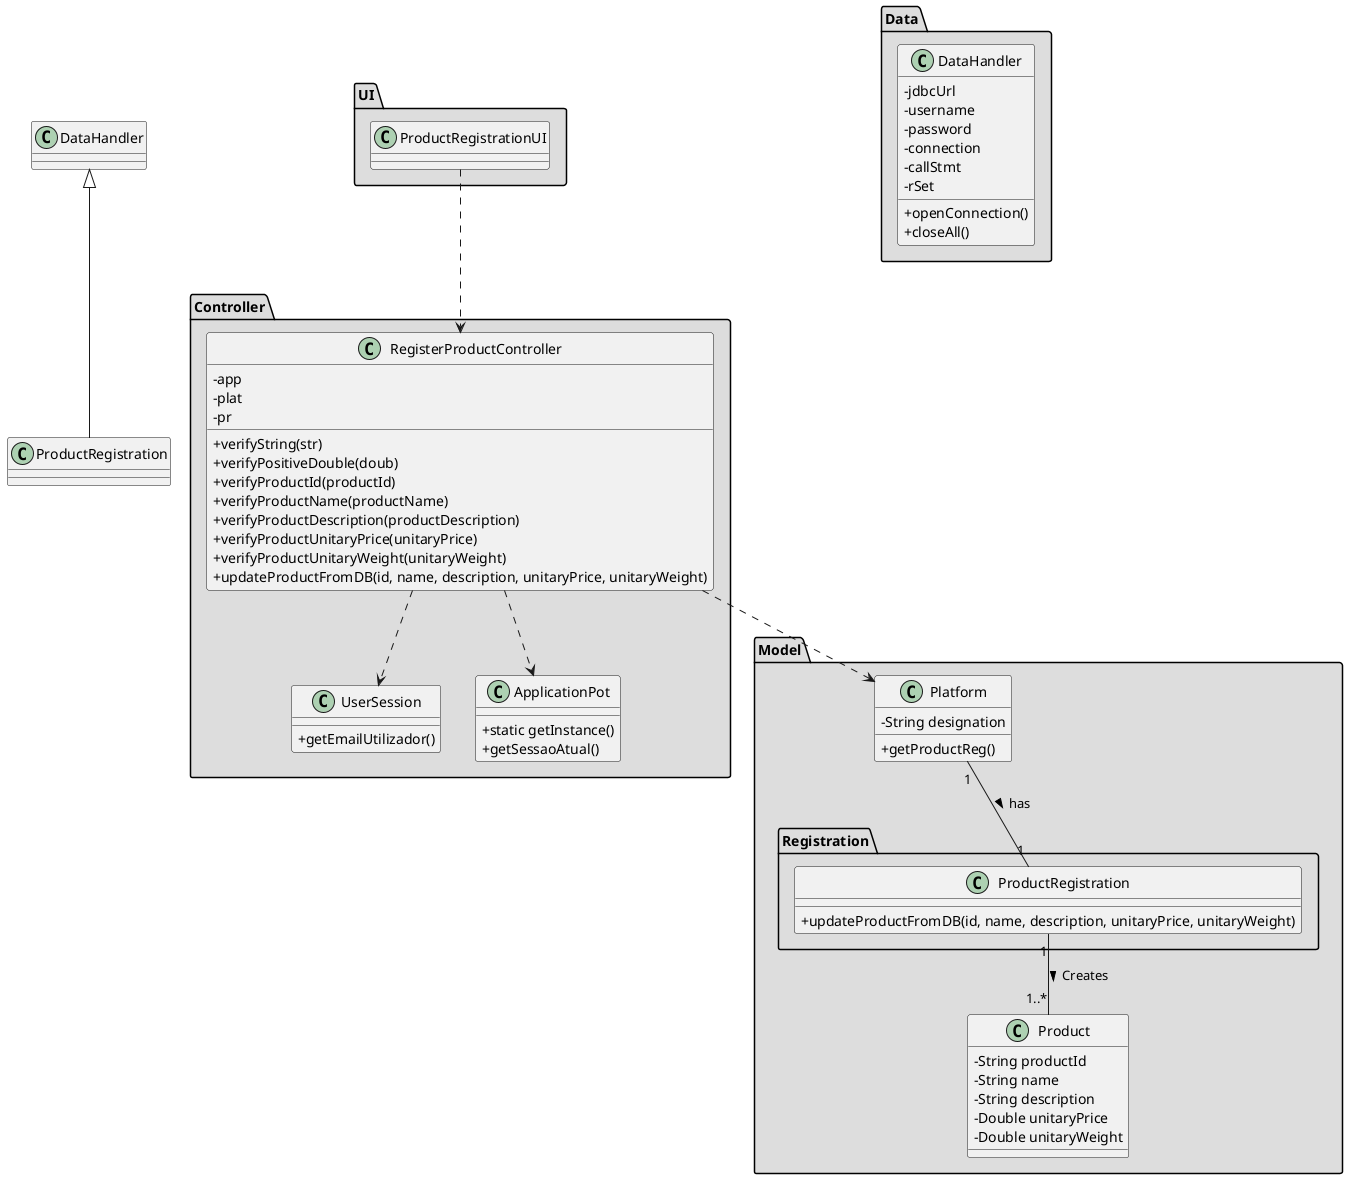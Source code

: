 @startuml
skinparam classAttributeIconSize 0
package "UI" #DDDDDD {
    class ProductRegistrationUI{
    }
}

package "Controller" #DDDDDD {
    class RegisterProductController{
        -app
        -plat
        -pr
        +verifyString(str)
        +verifyPositiveDouble(doub)
        +verifyProductId(productId)
        +verifyProductName(productName)
        +verifyProductDescription(productDescription)
        +verifyProductUnitaryPrice(unitaryPrice)
        +verifyProductUnitaryWeight(unitaryWeight)
        +updateProductFromDB(id, name, description, unitaryPrice, unitaryWeight)
    }

    class UserSession {
        +getEmailUtilizador()
    }

    class ApplicationPot {
        +static getInstance()
        +getSessaoAtual()
    }
}

package "Model" #DDDDDD {
    class Platform {
        -String designation
        +getProductReg()
    }

    class Product{
        -String productId
        -String name
        -String description
        -Double unitaryPrice
        -Double unitaryWeight
    }

    package "Registration" #DDDDDD {
        class ProductRegistration{
            +updateProductFromDB(id, name, description, unitaryPrice, unitaryWeight)
        }
    }
}


package "Data" #DDDDDD {
    class DataHandler{
        -jdbcUrl
        -username
        -password
        -connection
        -callStmt
        -rSet
        +openConnection()
        +closeAll()
    }
}


ProductRegistrationUI ..> RegisterProductController
RegisterProductController ..> Platform
RegisterProductController ..> ApplicationPot
RegisterProductController ..> UserSession
Platform "1" -- "1" ProductRegistration: has >
ProductRegistration "1" -- "1..*" Product: Creates >
class ProductRegistration extends DataHandler
@enduml